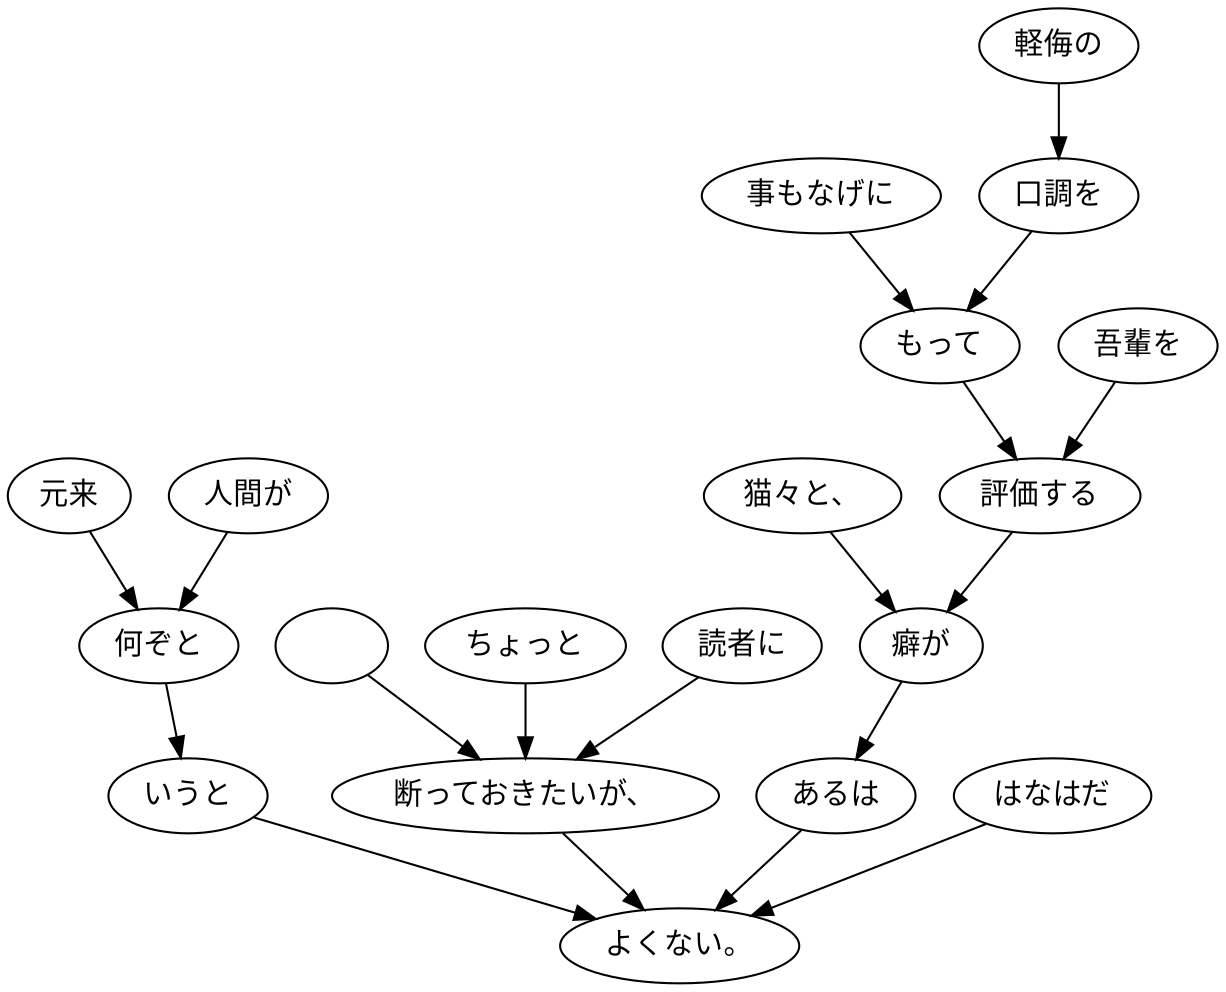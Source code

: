 digraph graph356 {
	node0 [label="　"];
	node1 [label="ちょっと"];
	node2 [label="読者に"];
	node3 [label="断っておきたいが、"];
	node4 [label="元来"];
	node5 [label="人間が"];
	node6 [label="何ぞと"];
	node7 [label="いうと"];
	node8 [label="猫々と、"];
	node9 [label="事もなげに"];
	node10 [label="軽侮の"];
	node11 [label="口調を"];
	node12 [label="もって"];
	node13 [label="吾輩を"];
	node14 [label="評価する"];
	node15 [label="癖が"];
	node16 [label="あるは"];
	node17 [label="はなはだ"];
	node18 [label="よくない。"];
	node0 -> node3;
	node1 -> node3;
	node2 -> node3;
	node3 -> node18;
	node4 -> node6;
	node5 -> node6;
	node6 -> node7;
	node7 -> node18;
	node8 -> node15;
	node9 -> node12;
	node10 -> node11;
	node11 -> node12;
	node12 -> node14;
	node13 -> node14;
	node14 -> node15;
	node15 -> node16;
	node16 -> node18;
	node17 -> node18;
}
